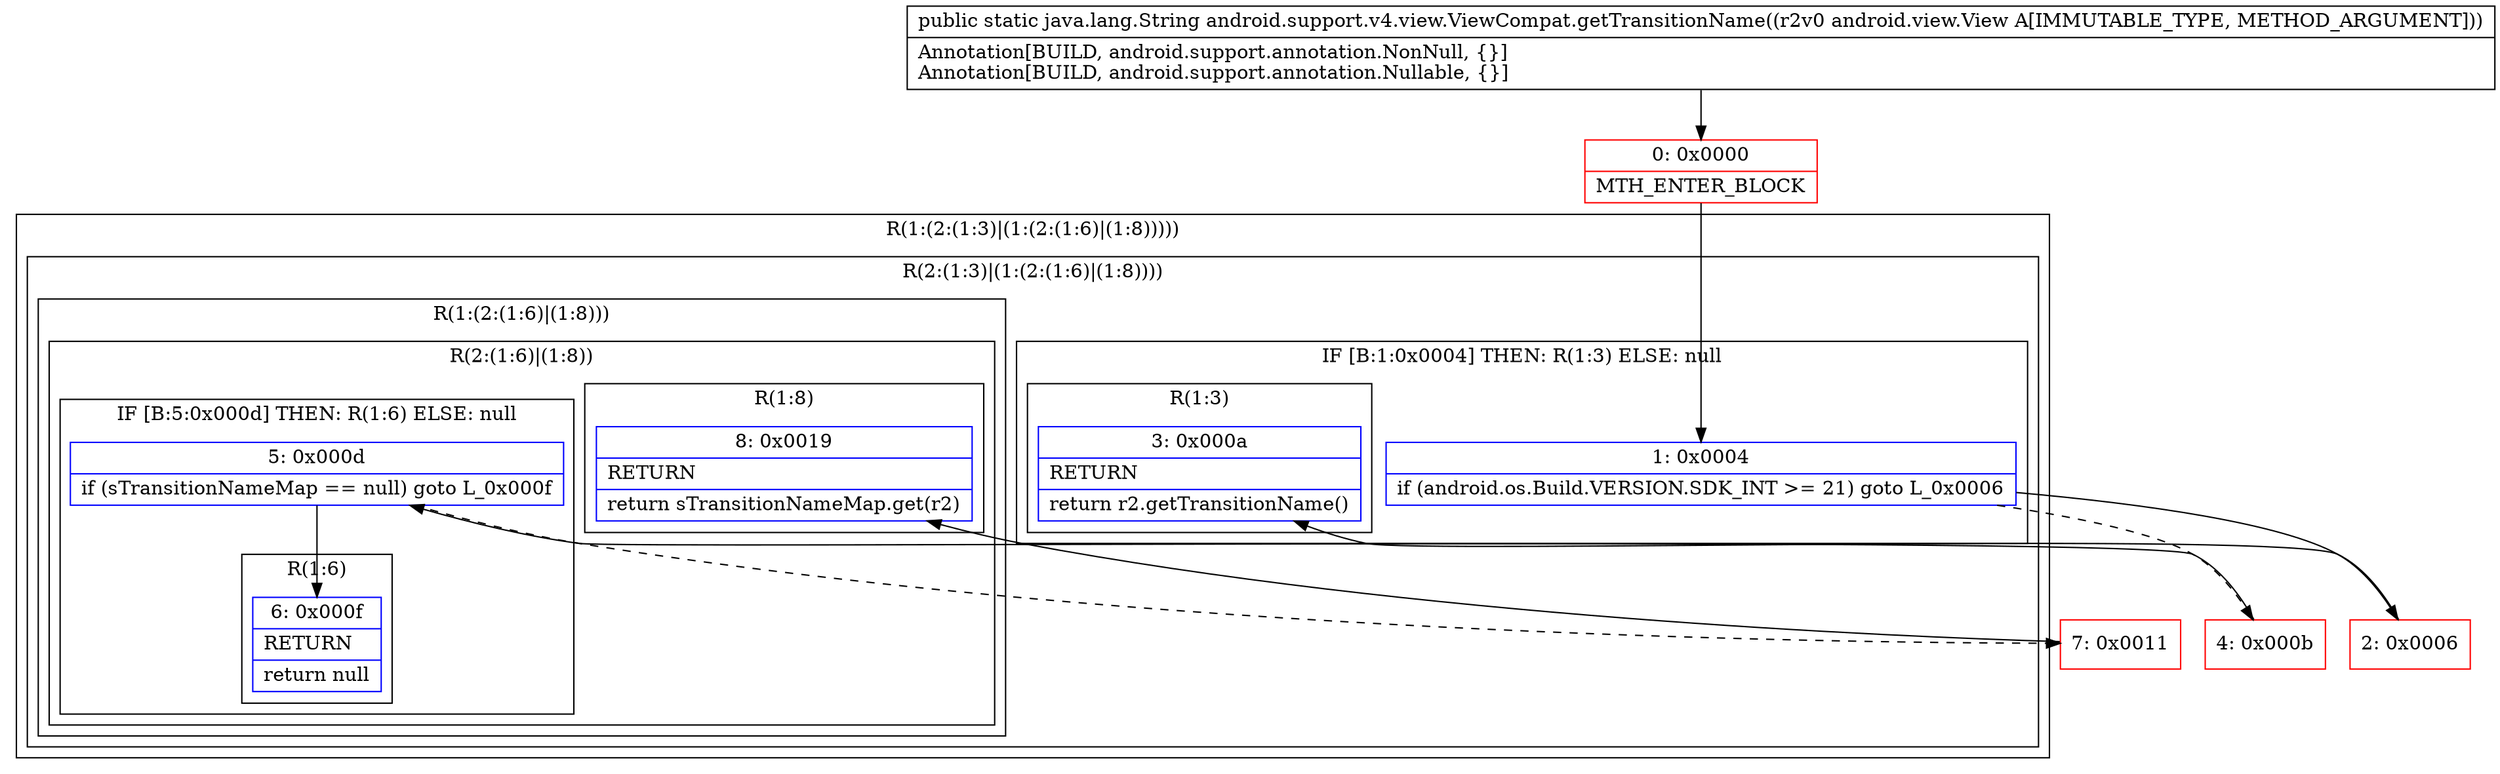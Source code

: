digraph "CFG forandroid.support.v4.view.ViewCompat.getTransitionName(Landroid\/view\/View;)Ljava\/lang\/String;" {
subgraph cluster_Region_543998832 {
label = "R(1:(2:(1:3)|(1:(2:(1:6)|(1:8)))))";
node [shape=record,color=blue];
subgraph cluster_Region_724530361 {
label = "R(2:(1:3)|(1:(2:(1:6)|(1:8))))";
node [shape=record,color=blue];
subgraph cluster_IfRegion_1849549845 {
label = "IF [B:1:0x0004] THEN: R(1:3) ELSE: null";
node [shape=record,color=blue];
Node_1 [shape=record,label="{1\:\ 0x0004|if (android.os.Build.VERSION.SDK_INT \>= 21) goto L_0x0006\l}"];
subgraph cluster_Region_473733510 {
label = "R(1:3)";
node [shape=record,color=blue];
Node_3 [shape=record,label="{3\:\ 0x000a|RETURN\l|return r2.getTransitionName()\l}"];
}
}
subgraph cluster_Region_1510850098 {
label = "R(1:(2:(1:6)|(1:8)))";
node [shape=record,color=blue];
subgraph cluster_Region_181900150 {
label = "R(2:(1:6)|(1:8))";
node [shape=record,color=blue];
subgraph cluster_IfRegion_189518709 {
label = "IF [B:5:0x000d] THEN: R(1:6) ELSE: null";
node [shape=record,color=blue];
Node_5 [shape=record,label="{5\:\ 0x000d|if (sTransitionNameMap == null) goto L_0x000f\l}"];
subgraph cluster_Region_1942194995 {
label = "R(1:6)";
node [shape=record,color=blue];
Node_6 [shape=record,label="{6\:\ 0x000f|RETURN\l|return null\l}"];
}
}
subgraph cluster_Region_1149785943 {
label = "R(1:8)";
node [shape=record,color=blue];
Node_8 [shape=record,label="{8\:\ 0x0019|RETURN\l|return sTransitionNameMap.get(r2)\l}"];
}
}
}
}
}
Node_0 [shape=record,color=red,label="{0\:\ 0x0000|MTH_ENTER_BLOCK\l}"];
Node_2 [shape=record,color=red,label="{2\:\ 0x0006}"];
Node_4 [shape=record,color=red,label="{4\:\ 0x000b}"];
Node_7 [shape=record,color=red,label="{7\:\ 0x0011}"];
MethodNode[shape=record,label="{public static java.lang.String android.support.v4.view.ViewCompat.getTransitionName((r2v0 android.view.View A[IMMUTABLE_TYPE, METHOD_ARGUMENT]))  | Annotation[BUILD, android.support.annotation.NonNull, \{\}]\lAnnotation[BUILD, android.support.annotation.Nullable, \{\}]\l}"];
MethodNode -> Node_0;
Node_1 -> Node_2;
Node_1 -> Node_4[style=dashed];
Node_5 -> Node_6;
Node_5 -> Node_7[style=dashed];
Node_0 -> Node_1;
Node_2 -> Node_3;
Node_4 -> Node_5;
Node_7 -> Node_8;
}

